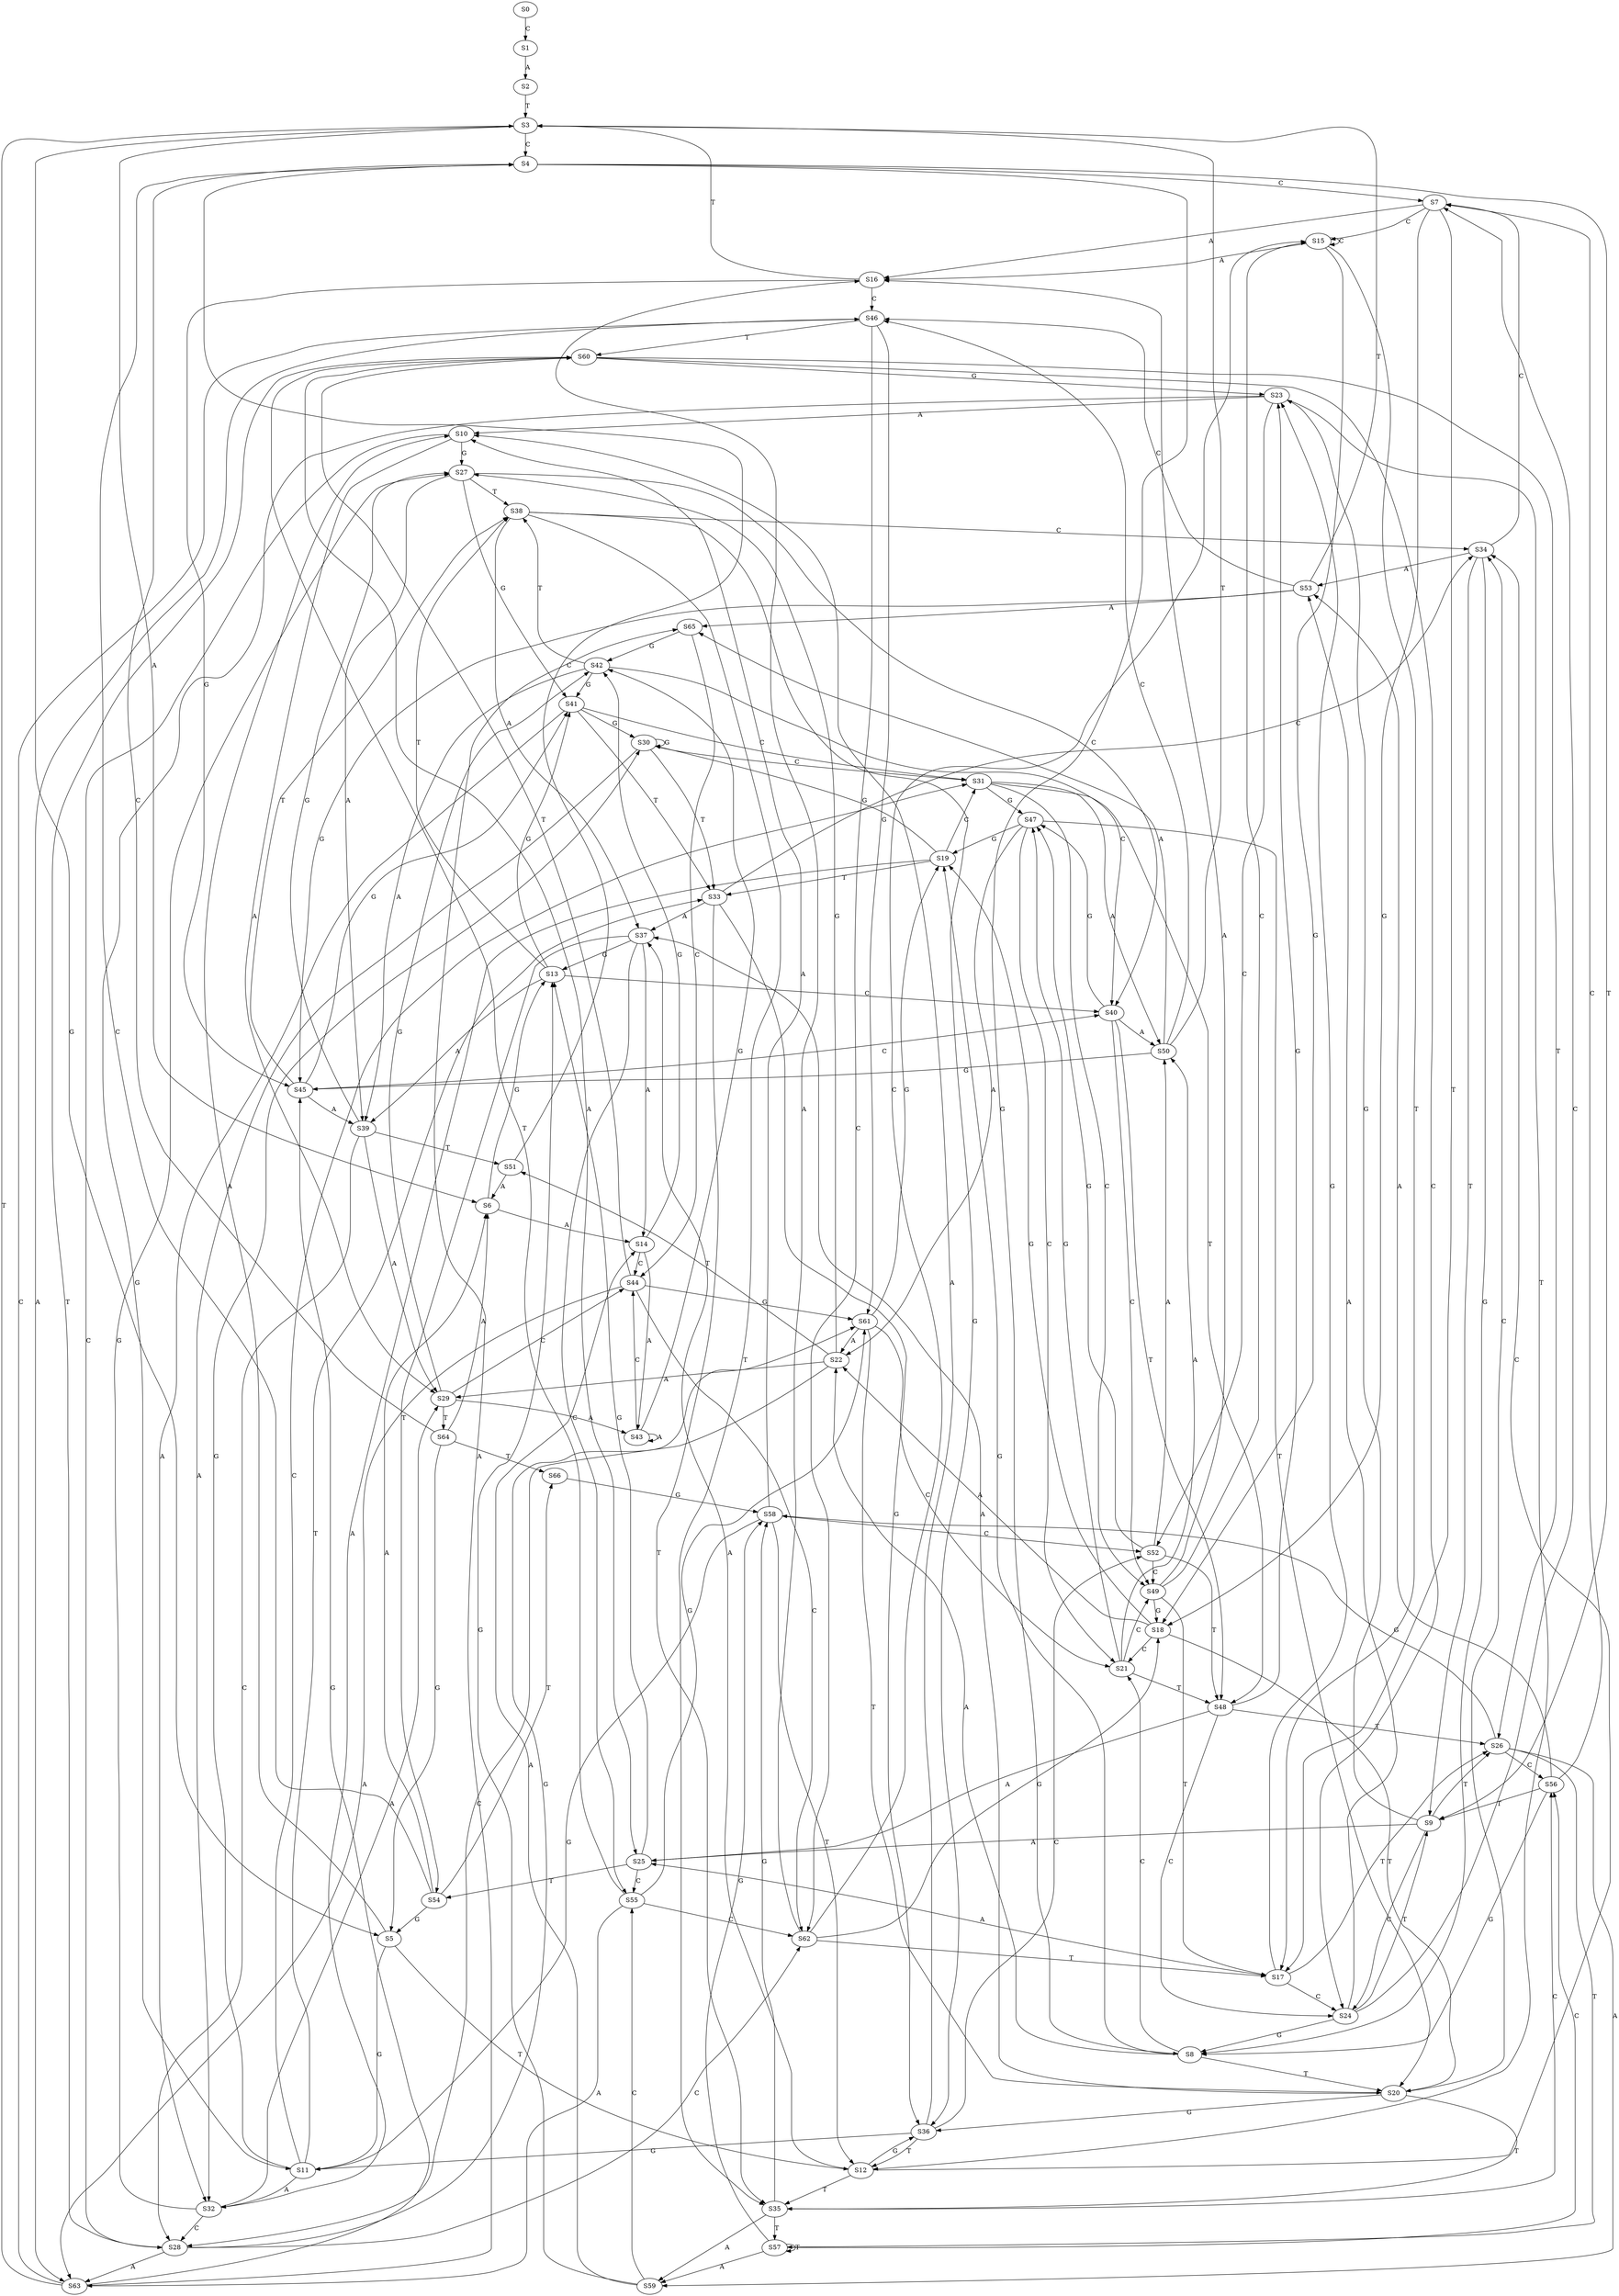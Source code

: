strict digraph  {
	S0 -> S1 [ label = C ];
	S1 -> S2 [ label = A ];
	S2 -> S3 [ label = T ];
	S3 -> S4 [ label = C ];
	S3 -> S5 [ label = G ];
	S3 -> S6 [ label = A ];
	S4 -> S7 [ label = C ];
	S4 -> S8 [ label = G ];
	S4 -> S9 [ label = T ];
	S5 -> S10 [ label = A ];
	S5 -> S11 [ label = G ];
	S5 -> S12 [ label = T ];
	S6 -> S13 [ label = G ];
	S6 -> S14 [ label = A ];
	S7 -> S15 [ label = C ];
	S7 -> S16 [ label = A ];
	S7 -> S17 [ label = T ];
	S7 -> S18 [ label = G ];
	S8 -> S19 [ label = G ];
	S8 -> S20 [ label = T ];
	S8 -> S21 [ label = C ];
	S8 -> S22 [ label = A ];
	S9 -> S23 [ label = G ];
	S9 -> S24 [ label = C ];
	S9 -> S25 [ label = A ];
	S9 -> S26 [ label = T ];
	S10 -> S27 [ label = G ];
	S10 -> S28 [ label = C ];
	S10 -> S29 [ label = A ];
	S11 -> S30 [ label = G ];
	S11 -> S31 [ label = C ];
	S11 -> S32 [ label = A ];
	S11 -> S33 [ label = T ];
	S12 -> S34 [ label = C ];
	S12 -> S35 [ label = T ];
	S12 -> S36 [ label = G ];
	S12 -> S37 [ label = A ];
	S13 -> S38 [ label = T ];
	S13 -> S39 [ label = A ];
	S13 -> S40 [ label = C ];
	S13 -> S41 [ label = G ];
	S14 -> S42 [ label = G ];
	S14 -> S43 [ label = A ];
	S14 -> S44 [ label = C ];
	S15 -> S18 [ label = G ];
	S15 -> S15 [ label = C ];
	S15 -> S16 [ label = A ];
	S15 -> S17 [ label = T ];
	S16 -> S45 [ label = G ];
	S16 -> S3 [ label = T ];
	S16 -> S46 [ label = C ];
	S17 -> S23 [ label = G ];
	S17 -> S24 [ label = C ];
	S17 -> S26 [ label = T ];
	S17 -> S25 [ label = A ];
	S18 -> S22 [ label = A ];
	S18 -> S19 [ label = G ];
	S18 -> S20 [ label = T ];
	S18 -> S21 [ label = C ];
	S19 -> S32 [ label = A ];
	S19 -> S30 [ label = G ];
	S19 -> S31 [ label = C ];
	S19 -> S33 [ label = T ];
	S20 -> S34 [ label = C ];
	S20 -> S37 [ label = A ];
	S20 -> S36 [ label = G ];
	S20 -> S35 [ label = T ];
	S21 -> S47 [ label = G ];
	S21 -> S48 [ label = T ];
	S21 -> S49 [ label = C ];
	S21 -> S50 [ label = A ];
	S22 -> S29 [ label = A ];
	S22 -> S28 [ label = C ];
	S22 -> S27 [ label = G ];
	S22 -> S51 [ label = T ];
	S23 -> S10 [ label = A ];
	S23 -> S52 [ label = C ];
	S23 -> S11 [ label = G ];
	S23 -> S12 [ label = T ];
	S24 -> S9 [ label = T ];
	S24 -> S8 [ label = G ];
	S24 -> S7 [ label = C ];
	S24 -> S53 [ label = A ];
	S25 -> S13 [ label = G ];
	S25 -> S54 [ label = T ];
	S25 -> S55 [ label = C ];
	S26 -> S56 [ label = C ];
	S26 -> S57 [ label = T ];
	S26 -> S58 [ label = G ];
	S26 -> S59 [ label = A ];
	S27 -> S38 [ label = T ];
	S27 -> S41 [ label = G ];
	S27 -> S39 [ label = A ];
	S27 -> S40 [ label = C ];
	S28 -> S60 [ label = T ];
	S28 -> S61 [ label = G ];
	S28 -> S62 [ label = C ];
	S28 -> S63 [ label = A ];
	S29 -> S64 [ label = T ];
	S29 -> S44 [ label = C ];
	S29 -> S43 [ label = A ];
	S29 -> S42 [ label = G ];
	S30 -> S33 [ label = T ];
	S30 -> S31 [ label = C ];
	S30 -> S30 [ label = G ];
	S30 -> S32 [ label = A ];
	S31 -> S48 [ label = T ];
	S31 -> S49 [ label = C ];
	S31 -> S50 [ label = A ];
	S31 -> S47 [ label = G ];
	S32 -> S29 [ label = A ];
	S32 -> S27 [ label = G ];
	S32 -> S28 [ label = C ];
	S33 -> S37 [ label = A ];
	S33 -> S34 [ label = C ];
	S33 -> S36 [ label = G ];
	S33 -> S35 [ label = T ];
	S34 -> S9 [ label = T ];
	S34 -> S8 [ label = G ];
	S34 -> S53 [ label = A ];
	S34 -> S7 [ label = C ];
	S35 -> S56 [ label = C ];
	S35 -> S58 [ label = G ];
	S35 -> S59 [ label = A ];
	S35 -> S57 [ label = T ];
	S36 -> S12 [ label = T ];
	S36 -> S11 [ label = G ];
	S36 -> S10 [ label = A ];
	S36 -> S52 [ label = C ];
	S37 -> S54 [ label = T ];
	S37 -> S13 [ label = G ];
	S37 -> S14 [ label = A ];
	S37 -> S55 [ label = C ];
	S38 -> S37 [ label = A ];
	S38 -> S34 [ label = C ];
	S38 -> S36 [ label = G ];
	S38 -> S35 [ label = T ];
	S39 -> S29 [ label = A ];
	S39 -> S28 [ label = C ];
	S39 -> S51 [ label = T ];
	S39 -> S27 [ label = G ];
	S40 -> S49 [ label = C ];
	S40 -> S50 [ label = A ];
	S40 -> S47 [ label = G ];
	S40 -> S48 [ label = T ];
	S41 -> S32 [ label = A ];
	S41 -> S30 [ label = G ];
	S41 -> S33 [ label = T ];
	S41 -> S31 [ label = C ];
	S42 -> S38 [ label = T ];
	S42 -> S39 [ label = A ];
	S42 -> S40 [ label = C ];
	S42 -> S41 [ label = G ];
	S43 -> S42 [ label = G ];
	S43 -> S44 [ label = C ];
	S43 -> S43 [ label = A ];
	S44 -> S63 [ label = A ];
	S44 -> S62 [ label = C ];
	S44 -> S61 [ label = G ];
	S44 -> S60 [ label = T ];
	S45 -> S41 [ label = G ];
	S45 -> S38 [ label = T ];
	S45 -> S39 [ label = A ];
	S45 -> S40 [ label = C ];
	S46 -> S60 [ label = T ];
	S46 -> S61 [ label = G ];
	S46 -> S63 [ label = A ];
	S46 -> S62 [ label = C ];
	S47 -> S19 [ label = G ];
	S47 -> S22 [ label = A ];
	S47 -> S20 [ label = T ];
	S47 -> S21 [ label = C ];
	S48 -> S25 [ label = A ];
	S48 -> S24 [ label = C ];
	S48 -> S26 [ label = T ];
	S48 -> S23 [ label = G ];
	S49 -> S18 [ label = G ];
	S49 -> S16 [ label = A ];
	S49 -> S17 [ label = T ];
	S49 -> S15 [ label = C ];
	S50 -> S45 [ label = G ];
	S50 -> S46 [ label = C ];
	S50 -> S65 [ label = A ];
	S50 -> S3 [ label = T ];
	S51 -> S6 [ label = A ];
	S51 -> S4 [ label = C ];
	S52 -> S49 [ label = C ];
	S52 -> S47 [ label = G ];
	S52 -> S48 [ label = T ];
	S52 -> S50 [ label = A ];
	S53 -> S3 [ label = T ];
	S53 -> S46 [ label = C ];
	S53 -> S65 [ label = A ];
	S53 -> S45 [ label = G ];
	S54 -> S4 [ label = C ];
	S54 -> S6 [ label = A ];
	S54 -> S66 [ label = T ];
	S54 -> S5 [ label = G ];
	S55 -> S61 [ label = G ];
	S55 -> S60 [ label = T ];
	S55 -> S63 [ label = A ];
	S55 -> S62 [ label = C ];
	S56 -> S53 [ label = A ];
	S56 -> S7 [ label = C ];
	S56 -> S8 [ label = G ];
	S56 -> S9 [ label = T ];
	S57 -> S58 [ label = G ];
	S57 -> S57 [ label = T ];
	S57 -> S56 [ label = C ];
	S57 -> S59 [ label = A ];
	S58 -> S11 [ label = G ];
	S58 -> S52 [ label = C ];
	S58 -> S12 [ label = T ];
	S58 -> S10 [ label = A ];
	S59 -> S55 [ label = C ];
	S59 -> S13 [ label = G ];
	S59 -> S14 [ label = A ];
	S60 -> S25 [ label = A ];
	S60 -> S24 [ label = C ];
	S60 -> S26 [ label = T ];
	S60 -> S23 [ label = G ];
	S61 -> S19 [ label = G ];
	S61 -> S22 [ label = A ];
	S61 -> S20 [ label = T ];
	S61 -> S21 [ label = C ];
	S62 -> S15 [ label = C ];
	S62 -> S16 [ label = A ];
	S62 -> S17 [ label = T ];
	S62 -> S18 [ label = G ];
	S63 -> S45 [ label = G ];
	S63 -> S46 [ label = C ];
	S63 -> S65 [ label = A ];
	S63 -> S3 [ label = T ];
	S64 -> S6 [ label = A ];
	S64 -> S4 [ label = C ];
	S64 -> S5 [ label = G ];
	S64 -> S66 [ label = T ];
	S65 -> S42 [ label = G ];
	S65 -> S44 [ label = C ];
	S66 -> S58 [ label = G ];
}
